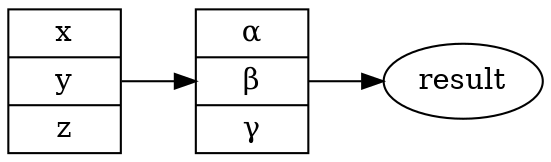 digraph {
    rankdir=LR

    a[label="<atribut0>x| <atribut1>y| <atribut2>z"
      shape="record"]

    b[label="<atributA>&alpha;| <atributB>&beta;| <atributC>&gamma;"
      shape="record"]

    c[label="result"]

    a -> b;
    b -> c;
}
